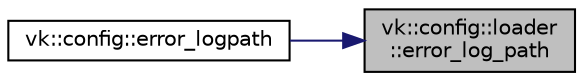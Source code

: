 digraph "vk::config::loader::error_log_path"
{
 // LATEX_PDF_SIZE
  edge [fontname="Helvetica",fontsize="10",labelfontname="Helvetica",labelfontsize="10"];
  node [fontname="Helvetica",fontsize="10",shape=record];
  rankdir="RL";
  Node1 [label="vk::config::loader\l::error_log_path",height=0.2,width=0.4,color="black", fillcolor="grey75", style="filled", fontcolor="black",tooltip=" "];
  Node1 -> Node2 [dir="back",color="midnightblue",fontsize="10",style="solid",fontname="Helvetica"];
  Node2 [label="vk::config::error_logpath",height=0.2,width=0.4,color="black", fillcolor="white", style="filled",URL="$namespacevk_1_1config.html#a68014c2e939935d7e9cd7722ef462c50",tooltip=" "];
}
